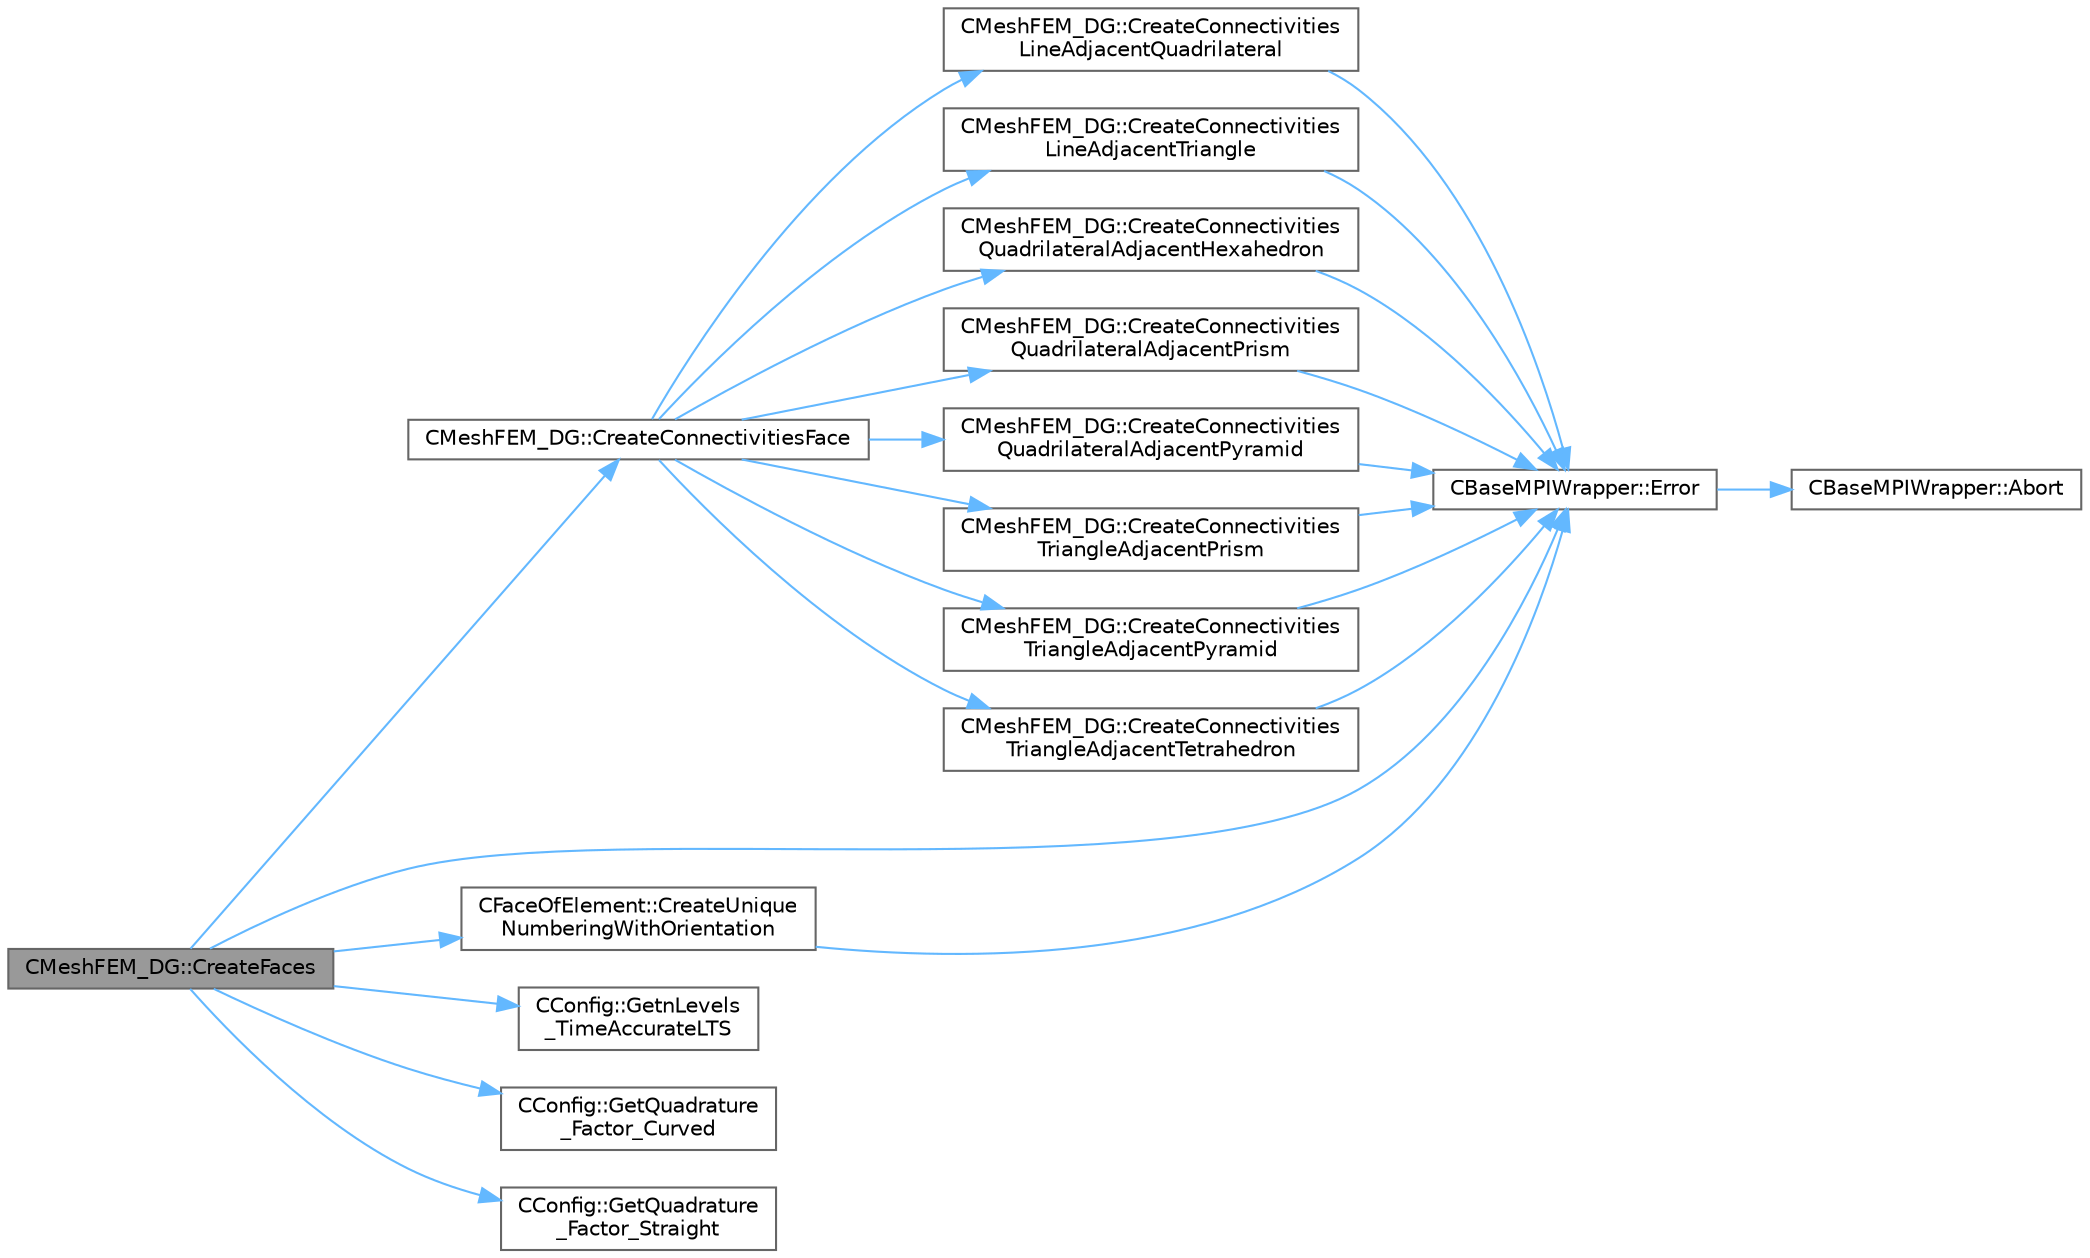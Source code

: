 digraph "CMeshFEM_DG::CreateFaces"
{
 // LATEX_PDF_SIZE
  bgcolor="transparent";
  edge [fontname=Helvetica,fontsize=10,labelfontname=Helvetica,labelfontsize=10];
  node [fontname=Helvetica,fontsize=10,shape=box,height=0.2,width=0.4];
  rankdir="LR";
  Node1 [id="Node000001",label="CMeshFEM_DG::CreateFaces",height=0.2,width=0.4,color="gray40", fillcolor="grey60", style="filled", fontcolor="black",tooltip="Function to create the faces used in the DG formulation."];
  Node1 -> Node2 [id="edge1_Node000001_Node000002",color="steelblue1",style="solid",tooltip=" "];
  Node2 [id="Node000002",label="CMeshFEM_DG::CreateConnectivitiesFace",height=0.2,width=0.4,color="grey40", fillcolor="white", style="filled",URL="$classCMeshFEM__DG.html#a6640834bb680287577c101d1982f524e",tooltip="Function, which computes the correct sequence of the connectivities of a face, such that it matches t..."];
  Node2 -> Node3 [id="edge2_Node000002_Node000003",color="steelblue1",style="solid",tooltip=" "];
  Node3 [id="Node000003",label="CMeshFEM_DG::CreateConnectivities\lLineAdjacentQuadrilateral",height=0.2,width=0.4,color="grey40", fillcolor="white", style="filled",URL="$classCMeshFEM__DG.html#a4fb3520f706f8d2ba60234d4f24135bf",tooltip="Function, which computes the correct sequence of the connectivities of a line adjacent to a quadrilat..."];
  Node3 -> Node4 [id="edge3_Node000003_Node000004",color="steelblue1",style="solid",tooltip=" "];
  Node4 [id="Node000004",label="CBaseMPIWrapper::Error",height=0.2,width=0.4,color="grey40", fillcolor="white", style="filled",URL="$classCBaseMPIWrapper.html#a04457c47629bda56704e6a8804833eeb",tooltip=" "];
  Node4 -> Node5 [id="edge4_Node000004_Node000005",color="steelblue1",style="solid",tooltip=" "];
  Node5 [id="Node000005",label="CBaseMPIWrapper::Abort",height=0.2,width=0.4,color="grey40", fillcolor="white", style="filled",URL="$classCBaseMPIWrapper.html#af7297d861dca86b45cf561b6ab642e8f",tooltip=" "];
  Node2 -> Node6 [id="edge5_Node000002_Node000006",color="steelblue1",style="solid",tooltip=" "];
  Node6 [id="Node000006",label="CMeshFEM_DG::CreateConnectivities\lLineAdjacentTriangle",height=0.2,width=0.4,color="grey40", fillcolor="white", style="filled",URL="$classCMeshFEM__DG.html#acb7bab4b54a146f20ede3a9166fe588e",tooltip="Function, which computes the correct sequence of the connectivities of a line adjacent to a triangle,..."];
  Node6 -> Node4 [id="edge6_Node000006_Node000004",color="steelblue1",style="solid",tooltip=" "];
  Node2 -> Node7 [id="edge7_Node000002_Node000007",color="steelblue1",style="solid",tooltip=" "];
  Node7 [id="Node000007",label="CMeshFEM_DG::CreateConnectivities\lQuadrilateralAdjacentHexahedron",height=0.2,width=0.4,color="grey40", fillcolor="white", style="filled",URL="$classCMeshFEM__DG.html#a5b2b65c1526c671a74628d035a2a3863",tooltip="Function, which computes the correct sequence of the connectivities of a quad adjacent to a hexahedro..."];
  Node7 -> Node4 [id="edge8_Node000007_Node000004",color="steelblue1",style="solid",tooltip=" "];
  Node2 -> Node8 [id="edge9_Node000002_Node000008",color="steelblue1",style="solid",tooltip=" "];
  Node8 [id="Node000008",label="CMeshFEM_DG::CreateConnectivities\lQuadrilateralAdjacentPrism",height=0.2,width=0.4,color="grey40", fillcolor="white", style="filled",URL="$classCMeshFEM__DG.html#a353e4cfb3864d403be8f516c07393b79",tooltip="Function, which computes the correct sequence of the connectivities of a quad adjacent to a prism,..."];
  Node8 -> Node4 [id="edge10_Node000008_Node000004",color="steelblue1",style="solid",tooltip=" "];
  Node2 -> Node9 [id="edge11_Node000002_Node000009",color="steelblue1",style="solid",tooltip=" "];
  Node9 [id="Node000009",label="CMeshFEM_DG::CreateConnectivities\lQuadrilateralAdjacentPyramid",height=0.2,width=0.4,color="grey40", fillcolor="white", style="filled",URL="$classCMeshFEM__DG.html#a6d656891925b1c6b1b578f9c4182f75e",tooltip="Function, which computes the correct sequence of the connectivities of a quad adjacent to a pyramid,..."];
  Node9 -> Node4 [id="edge12_Node000009_Node000004",color="steelblue1",style="solid",tooltip=" "];
  Node2 -> Node10 [id="edge13_Node000002_Node000010",color="steelblue1",style="solid",tooltip=" "];
  Node10 [id="Node000010",label="CMeshFEM_DG::CreateConnectivities\lTriangleAdjacentPrism",height=0.2,width=0.4,color="grey40", fillcolor="white", style="filled",URL="$classCMeshFEM__DG.html#ad79d1f1c8c2a00f6b0d15237e8b8a665",tooltip="Function, which computes the correct sequence of the connectivities of a triangle adjacent to a prism..."];
  Node10 -> Node4 [id="edge14_Node000010_Node000004",color="steelblue1",style="solid",tooltip=" "];
  Node2 -> Node11 [id="edge15_Node000002_Node000011",color="steelblue1",style="solid",tooltip=" "];
  Node11 [id="Node000011",label="CMeshFEM_DG::CreateConnectivities\lTriangleAdjacentPyramid",height=0.2,width=0.4,color="grey40", fillcolor="white", style="filled",URL="$classCMeshFEM__DG.html#a4d207fc760ca3407a7c591fc54de5a4e",tooltip="Function, which computes the correct sequence of the connectivities of a triangle adjacent to a pyram..."];
  Node11 -> Node4 [id="edge16_Node000011_Node000004",color="steelblue1",style="solid",tooltip=" "];
  Node2 -> Node12 [id="edge17_Node000002_Node000012",color="steelblue1",style="solid",tooltip=" "];
  Node12 [id="Node000012",label="CMeshFEM_DG::CreateConnectivities\lTriangleAdjacentTetrahedron",height=0.2,width=0.4,color="grey40", fillcolor="white", style="filled",URL="$classCMeshFEM__DG.html#ad4130d41eba1f6b79e85b61299634bd7",tooltip="Function, which computes the correct sequence of the connectivities of a triangle adjacent to a tetra..."];
  Node12 -> Node4 [id="edge18_Node000012_Node000004",color="steelblue1",style="solid",tooltip=" "];
  Node1 -> Node13 [id="edge19_Node000001_Node000013",color="steelblue1",style="solid",tooltip=" "];
  Node13 [id="Node000013",label="CFaceOfElement::CreateUnique\lNumberingWithOrientation",height=0.2,width=0.4,color="grey40", fillcolor="white", style="filled",URL="$classCFaceOfElement.html#aa4d87bea8ad3cf2bf6ccf58099605f85",tooltip=" "];
  Node13 -> Node4 [id="edge20_Node000013_Node000004",color="steelblue1",style="solid",tooltip=" "];
  Node1 -> Node4 [id="edge21_Node000001_Node000004",color="steelblue1",style="solid",tooltip=" "];
  Node1 -> Node14 [id="edge22_Node000001_Node000014",color="steelblue1",style="solid",tooltip=" "];
  Node14 [id="Node000014",label="CConfig::GetnLevels\l_TimeAccurateLTS",height=0.2,width=0.4,color="grey40", fillcolor="white", style="filled",URL="$classCConfig.html#a27dc07a71d7798a849c68eda017144c8",tooltip="Get the number of time levels for time accurate local time stepping."];
  Node1 -> Node15 [id="edge23_Node000001_Node000015",color="steelblue1",style="solid",tooltip=" "];
  Node15 [id="Node000015",label="CConfig::GetQuadrature\l_Factor_Curved",height=0.2,width=0.4,color="grey40", fillcolor="white", style="filled",URL="$classCConfig.html#a327e9a26e0fbd3a012a264923f3a1be6",tooltip="Get the factor applied during quadrature of curved elements."];
  Node1 -> Node16 [id="edge24_Node000001_Node000016",color="steelblue1",style="solid",tooltip=" "];
  Node16 [id="Node000016",label="CConfig::GetQuadrature\l_Factor_Straight",height=0.2,width=0.4,color="grey40", fillcolor="white", style="filled",URL="$classCConfig.html#aff94e1be1fb0285007575ebcb27bff0d",tooltip="Get the factor applied during quadrature of straight elements."];
}
